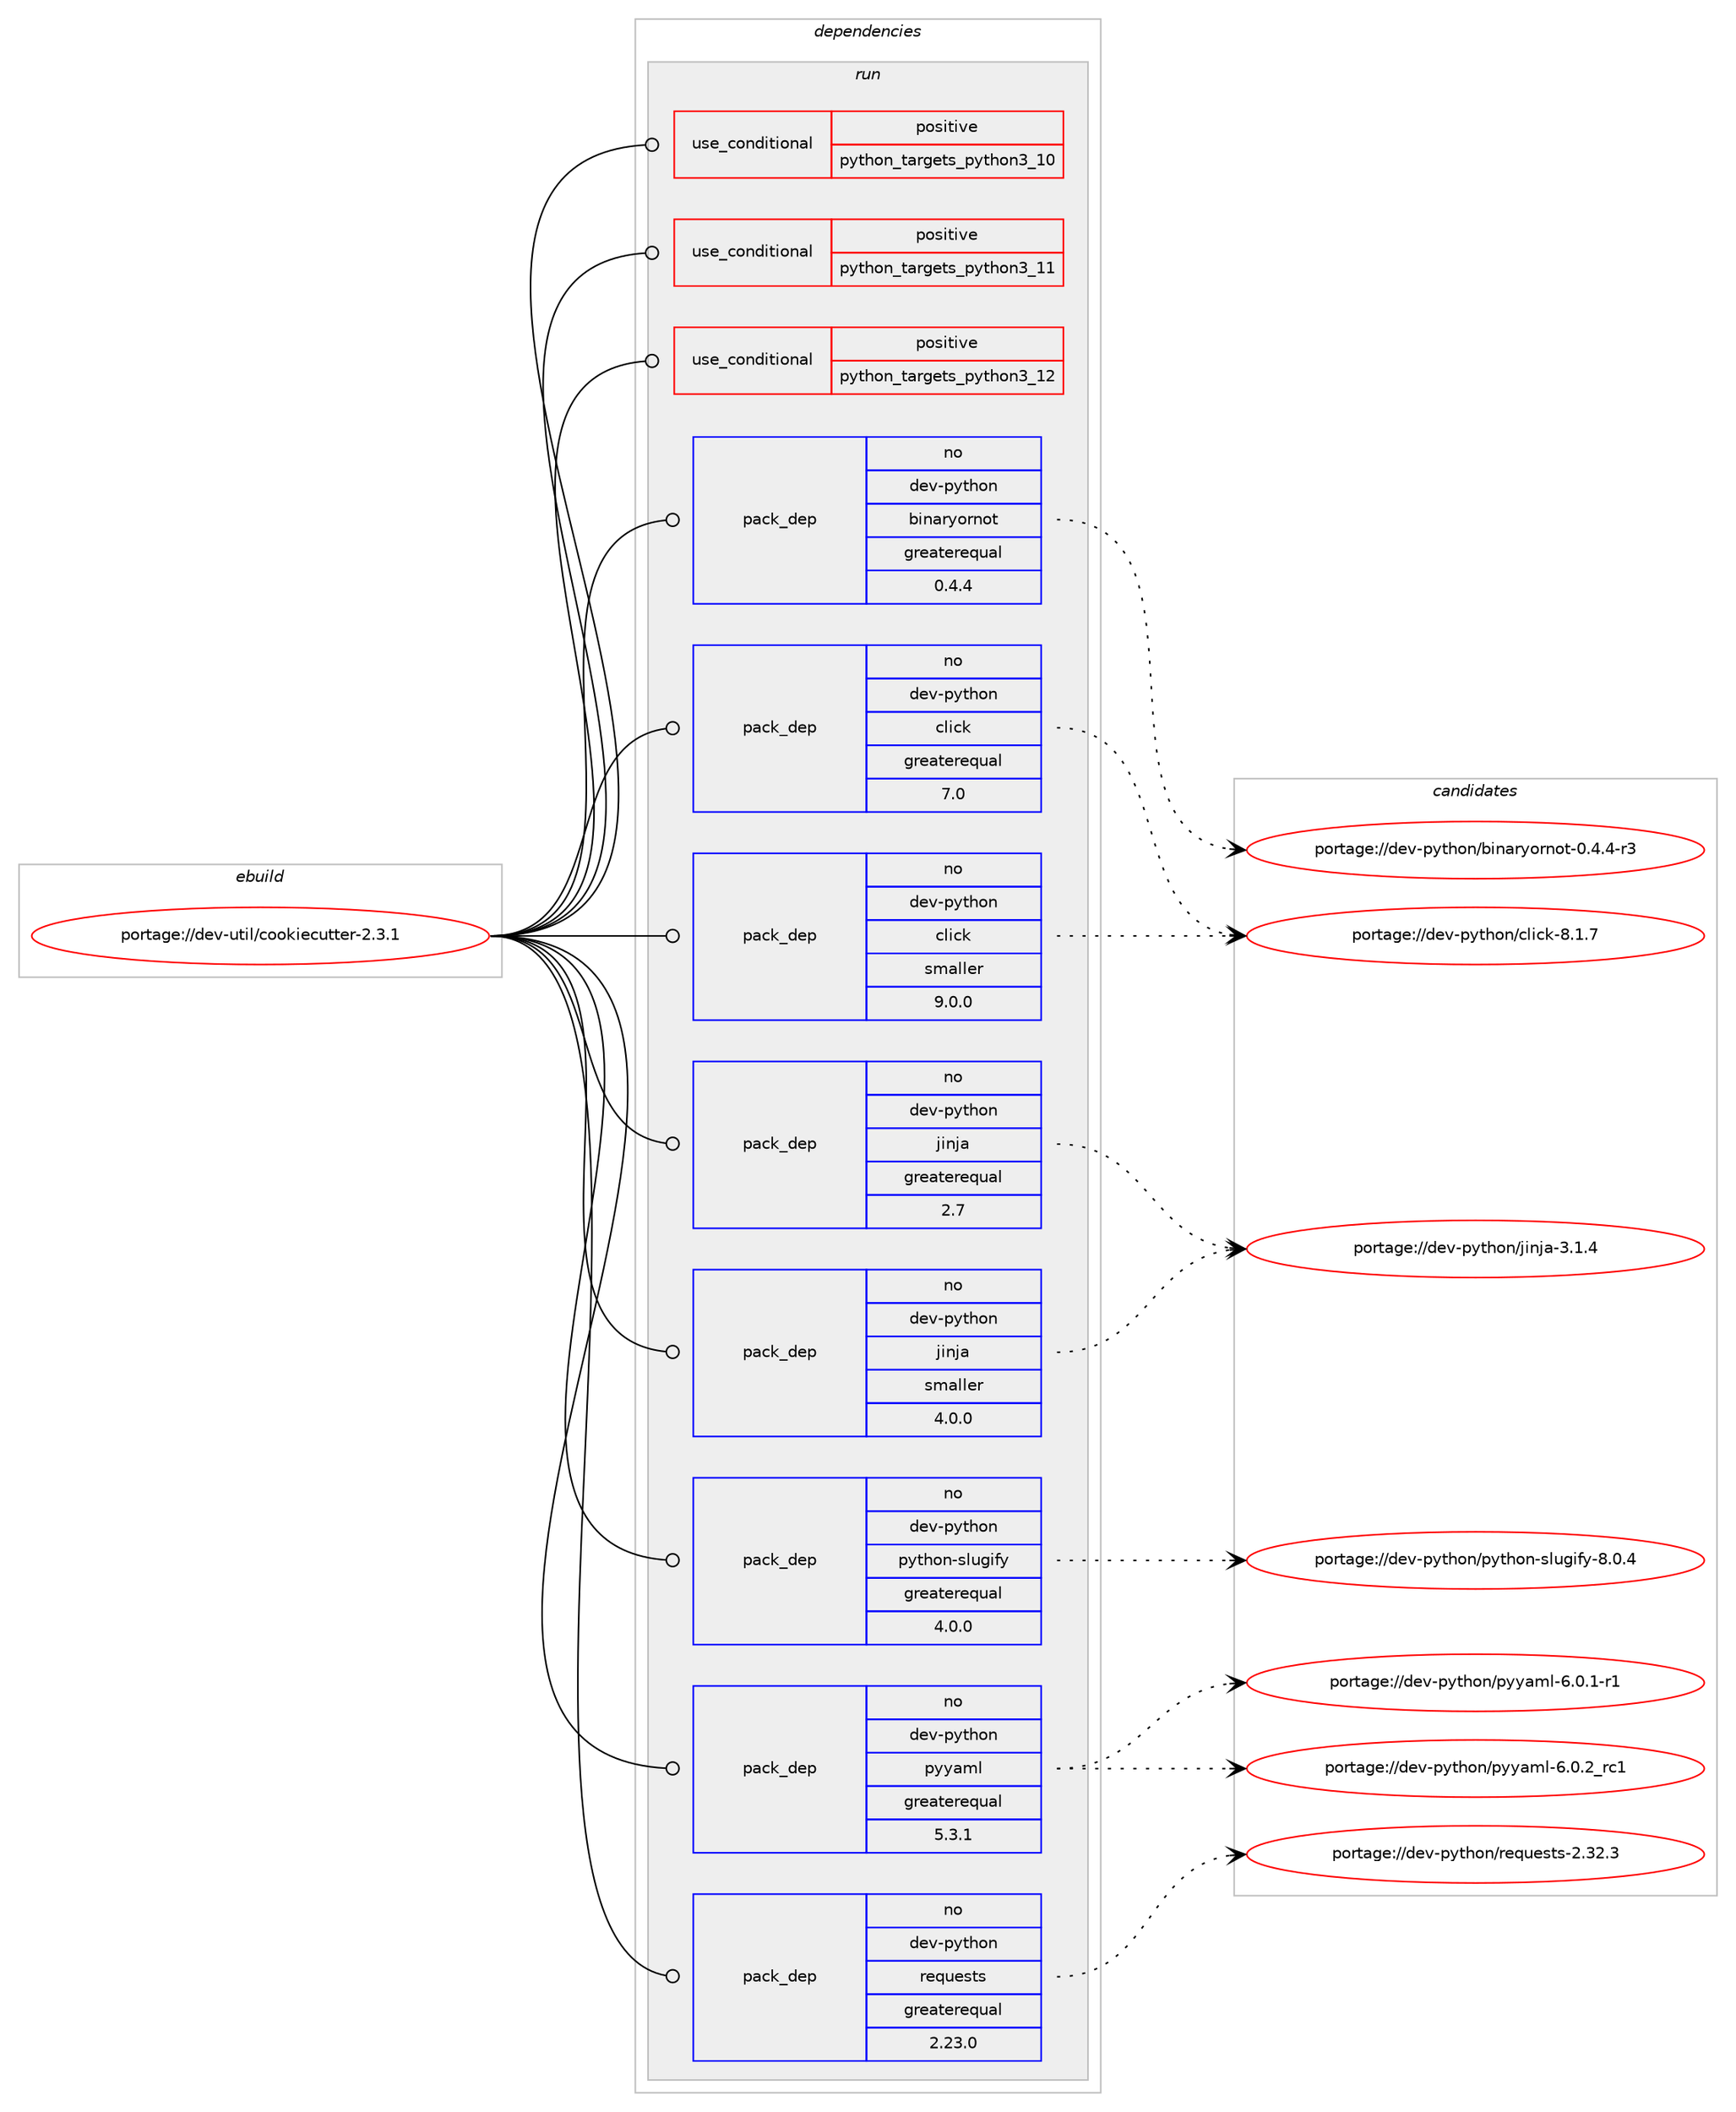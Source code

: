 digraph prolog {

# *************
# Graph options
# *************

newrank=true;
concentrate=true;
compound=true;
graph [rankdir=LR,fontname=Helvetica,fontsize=10,ranksep=1.5];#, ranksep=2.5, nodesep=0.2];
edge  [arrowhead=vee];
node  [fontname=Helvetica,fontsize=10];

# **********
# The ebuild
# **********

subgraph cluster_leftcol {
color=gray;
rank=same;
label=<<i>ebuild</i>>;
id [label="portage://dev-util/cookiecutter-2.3.1", color=red, width=4, href="../dev-util/cookiecutter-2.3.1.svg"];
}

# ****************
# The dependencies
# ****************

subgraph cluster_midcol {
color=gray;
label=<<i>dependencies</i>>;
subgraph cluster_compile {
fillcolor="#eeeeee";
style=filled;
label=<<i>compile</i>>;
}
subgraph cluster_compileandrun {
fillcolor="#eeeeee";
style=filled;
label=<<i>compile and run</i>>;
}
subgraph cluster_run {
fillcolor="#eeeeee";
style=filled;
label=<<i>run</i>>;
subgraph cond58126 {
dependency108551 [label=<<TABLE BORDER="0" CELLBORDER="1" CELLSPACING="0" CELLPADDING="4"><TR><TD ROWSPAN="3" CELLPADDING="10">use_conditional</TD></TR><TR><TD>positive</TD></TR><TR><TD>python_targets_python3_10</TD></TR></TABLE>>, shape=none, color=red];
# *** BEGIN UNKNOWN DEPENDENCY TYPE (TODO) ***
# dependency108551 -> package_dependency(portage://dev-util/cookiecutter-2.3.1,run,no,dev-lang,python,none,[,,],[slot(3.10)],[])
# *** END UNKNOWN DEPENDENCY TYPE (TODO) ***

}
id:e -> dependency108551:w [weight=20,style="solid",arrowhead="odot"];
subgraph cond58127 {
dependency108552 [label=<<TABLE BORDER="0" CELLBORDER="1" CELLSPACING="0" CELLPADDING="4"><TR><TD ROWSPAN="3" CELLPADDING="10">use_conditional</TD></TR><TR><TD>positive</TD></TR><TR><TD>python_targets_python3_11</TD></TR></TABLE>>, shape=none, color=red];
# *** BEGIN UNKNOWN DEPENDENCY TYPE (TODO) ***
# dependency108552 -> package_dependency(portage://dev-util/cookiecutter-2.3.1,run,no,dev-lang,python,none,[,,],[slot(3.11)],[])
# *** END UNKNOWN DEPENDENCY TYPE (TODO) ***

}
id:e -> dependency108552:w [weight=20,style="solid",arrowhead="odot"];
subgraph cond58128 {
dependency108553 [label=<<TABLE BORDER="0" CELLBORDER="1" CELLSPACING="0" CELLPADDING="4"><TR><TD ROWSPAN="3" CELLPADDING="10">use_conditional</TD></TR><TR><TD>positive</TD></TR><TR><TD>python_targets_python3_12</TD></TR></TABLE>>, shape=none, color=red];
# *** BEGIN UNKNOWN DEPENDENCY TYPE (TODO) ***
# dependency108553 -> package_dependency(portage://dev-util/cookiecutter-2.3.1,run,no,dev-lang,python,none,[,,],[slot(3.12)],[])
# *** END UNKNOWN DEPENDENCY TYPE (TODO) ***

}
id:e -> dependency108553:w [weight=20,style="solid",arrowhead="odot"];
# *** BEGIN UNKNOWN DEPENDENCY TYPE (TODO) ***
# id -> package_dependency(portage://dev-util/cookiecutter-2.3.1,run,no,dev-python,arrow,none,[,,],[],[use(optenable(python_targets_python3_10),negative),use(optenable(python_targets_python3_11),negative),use(optenable(python_targets_python3_12),negative)])
# *** END UNKNOWN DEPENDENCY TYPE (TODO) ***

subgraph pack49039 {
dependency108554 [label=<<TABLE BORDER="0" CELLBORDER="1" CELLSPACING="0" CELLPADDING="4" WIDTH="220"><TR><TD ROWSPAN="6" CELLPADDING="30">pack_dep</TD></TR><TR><TD WIDTH="110">no</TD></TR><TR><TD>dev-python</TD></TR><TR><TD>binaryornot</TD></TR><TR><TD>greaterequal</TD></TR><TR><TD>0.4.4</TD></TR></TABLE>>, shape=none, color=blue];
}
id:e -> dependency108554:w [weight=20,style="solid",arrowhead="odot"];
subgraph pack49040 {
dependency108555 [label=<<TABLE BORDER="0" CELLBORDER="1" CELLSPACING="0" CELLPADDING="4" WIDTH="220"><TR><TD ROWSPAN="6" CELLPADDING="30">pack_dep</TD></TR><TR><TD WIDTH="110">no</TD></TR><TR><TD>dev-python</TD></TR><TR><TD>click</TD></TR><TR><TD>greaterequal</TD></TR><TR><TD>7.0</TD></TR></TABLE>>, shape=none, color=blue];
}
id:e -> dependency108555:w [weight=20,style="solid",arrowhead="odot"];
subgraph pack49041 {
dependency108556 [label=<<TABLE BORDER="0" CELLBORDER="1" CELLSPACING="0" CELLPADDING="4" WIDTH="220"><TR><TD ROWSPAN="6" CELLPADDING="30">pack_dep</TD></TR><TR><TD WIDTH="110">no</TD></TR><TR><TD>dev-python</TD></TR><TR><TD>click</TD></TR><TR><TD>smaller</TD></TR><TR><TD>9.0.0</TD></TR></TABLE>>, shape=none, color=blue];
}
id:e -> dependency108556:w [weight=20,style="solid",arrowhead="odot"];
subgraph pack49042 {
dependency108557 [label=<<TABLE BORDER="0" CELLBORDER="1" CELLSPACING="0" CELLPADDING="4" WIDTH="220"><TR><TD ROWSPAN="6" CELLPADDING="30">pack_dep</TD></TR><TR><TD WIDTH="110">no</TD></TR><TR><TD>dev-python</TD></TR><TR><TD>jinja</TD></TR><TR><TD>greaterequal</TD></TR><TR><TD>2.7</TD></TR></TABLE>>, shape=none, color=blue];
}
id:e -> dependency108557:w [weight=20,style="solid",arrowhead="odot"];
subgraph pack49043 {
dependency108558 [label=<<TABLE BORDER="0" CELLBORDER="1" CELLSPACING="0" CELLPADDING="4" WIDTH="220"><TR><TD ROWSPAN="6" CELLPADDING="30">pack_dep</TD></TR><TR><TD WIDTH="110">no</TD></TR><TR><TD>dev-python</TD></TR><TR><TD>jinja</TD></TR><TR><TD>smaller</TD></TR><TR><TD>4.0.0</TD></TR></TABLE>>, shape=none, color=blue];
}
id:e -> dependency108558:w [weight=20,style="solid",arrowhead="odot"];
subgraph pack49044 {
dependency108559 [label=<<TABLE BORDER="0" CELLBORDER="1" CELLSPACING="0" CELLPADDING="4" WIDTH="220"><TR><TD ROWSPAN="6" CELLPADDING="30">pack_dep</TD></TR><TR><TD WIDTH="110">no</TD></TR><TR><TD>dev-python</TD></TR><TR><TD>python-slugify</TD></TR><TR><TD>greaterequal</TD></TR><TR><TD>4.0.0</TD></TR></TABLE>>, shape=none, color=blue];
}
id:e -> dependency108559:w [weight=20,style="solid",arrowhead="odot"];
subgraph pack49045 {
dependency108560 [label=<<TABLE BORDER="0" CELLBORDER="1" CELLSPACING="0" CELLPADDING="4" WIDTH="220"><TR><TD ROWSPAN="6" CELLPADDING="30">pack_dep</TD></TR><TR><TD WIDTH="110">no</TD></TR><TR><TD>dev-python</TD></TR><TR><TD>pyyaml</TD></TR><TR><TD>greaterequal</TD></TR><TR><TD>5.3.1</TD></TR></TABLE>>, shape=none, color=blue];
}
id:e -> dependency108560:w [weight=20,style="solid",arrowhead="odot"];
subgraph pack49046 {
dependency108561 [label=<<TABLE BORDER="0" CELLBORDER="1" CELLSPACING="0" CELLPADDING="4" WIDTH="220"><TR><TD ROWSPAN="6" CELLPADDING="30">pack_dep</TD></TR><TR><TD WIDTH="110">no</TD></TR><TR><TD>dev-python</TD></TR><TR><TD>requests</TD></TR><TR><TD>greaterequal</TD></TR><TR><TD>2.23.0</TD></TR></TABLE>>, shape=none, color=blue];
}
id:e -> dependency108561:w [weight=20,style="solid",arrowhead="odot"];
# *** BEGIN UNKNOWN DEPENDENCY TYPE (TODO) ***
# id -> package_dependency(portage://dev-util/cookiecutter-2.3.1,run,no,dev-python,rich,none,[,,],[],[use(optenable(python_targets_python3_10),negative),use(optenable(python_targets_python3_11),negative),use(optenable(python_targets_python3_12),negative)])
# *** END UNKNOWN DEPENDENCY TYPE (TODO) ***

}
}

# **************
# The candidates
# **************

subgraph cluster_choices {
rank=same;
color=gray;
label=<<i>candidates</i>>;

subgraph choice49039 {
color=black;
nodesep=1;
choice100101118451121211161041111104798105110971141211111141101111164548465246524511451 [label="portage://dev-python/binaryornot-0.4.4-r3", color=red, width=4,href="../dev-python/binaryornot-0.4.4-r3.svg"];
dependency108554:e -> choice100101118451121211161041111104798105110971141211111141101111164548465246524511451:w [style=dotted,weight="100"];
}
subgraph choice49040 {
color=black;
nodesep=1;
choice10010111845112121116104111110479910810599107455646494655 [label="portage://dev-python/click-8.1.7", color=red, width=4,href="../dev-python/click-8.1.7.svg"];
dependency108555:e -> choice10010111845112121116104111110479910810599107455646494655:w [style=dotted,weight="100"];
}
subgraph choice49041 {
color=black;
nodesep=1;
choice10010111845112121116104111110479910810599107455646494655 [label="portage://dev-python/click-8.1.7", color=red, width=4,href="../dev-python/click-8.1.7.svg"];
dependency108556:e -> choice10010111845112121116104111110479910810599107455646494655:w [style=dotted,weight="100"];
}
subgraph choice49042 {
color=black;
nodesep=1;
choice100101118451121211161041111104710610511010697455146494652 [label="portage://dev-python/jinja-3.1.4", color=red, width=4,href="../dev-python/jinja-3.1.4.svg"];
dependency108557:e -> choice100101118451121211161041111104710610511010697455146494652:w [style=dotted,weight="100"];
}
subgraph choice49043 {
color=black;
nodesep=1;
choice100101118451121211161041111104710610511010697455146494652 [label="portage://dev-python/jinja-3.1.4", color=red, width=4,href="../dev-python/jinja-3.1.4.svg"];
dependency108558:e -> choice100101118451121211161041111104710610511010697455146494652:w [style=dotted,weight="100"];
}
subgraph choice49044 {
color=black;
nodesep=1;
choice100101118451121211161041111104711212111610411111045115108117103105102121455646484652 [label="portage://dev-python/python-slugify-8.0.4", color=red, width=4,href="../dev-python/python-slugify-8.0.4.svg"];
dependency108559:e -> choice100101118451121211161041111104711212111610411111045115108117103105102121455646484652:w [style=dotted,weight="100"];
}
subgraph choice49045 {
color=black;
nodesep=1;
choice1001011184511212111610411111047112121121971091084554464846494511449 [label="portage://dev-python/pyyaml-6.0.1-r1", color=red, width=4,href="../dev-python/pyyaml-6.0.1-r1.svg"];
choice100101118451121211161041111104711212112197109108455446484650951149949 [label="portage://dev-python/pyyaml-6.0.2_rc1", color=red, width=4,href="../dev-python/pyyaml-6.0.2_rc1.svg"];
dependency108560:e -> choice1001011184511212111610411111047112121121971091084554464846494511449:w [style=dotted,weight="100"];
dependency108560:e -> choice100101118451121211161041111104711212112197109108455446484650951149949:w [style=dotted,weight="100"];
}
subgraph choice49046 {
color=black;
nodesep=1;
choice100101118451121211161041111104711410111311710111511611545504651504651 [label="portage://dev-python/requests-2.32.3", color=red, width=4,href="../dev-python/requests-2.32.3.svg"];
dependency108561:e -> choice100101118451121211161041111104711410111311710111511611545504651504651:w [style=dotted,weight="100"];
}
}

}
